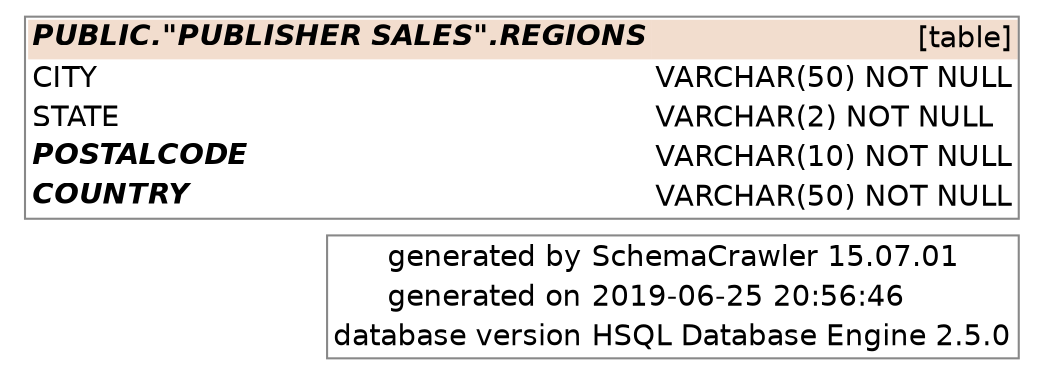 digraph "SchemaCrawler_Diagram" {

  graph [
    fontname="Helvetica"
    labeljust="r"
    rankdir="RL"

  ];
  
  node [
    fontname="Helvetica"
    shape="none"

  ];
  
  edge [
    fontname="Helvetica"

  ];


  /* Title Block -=-=-=-=-=-=-=-=-=-=-=-=-=- */
  graph [ 
    label=<
      <table border="1" cellborder="0" cellspacing="0" color="#888888">
	<tr>
		<td align='right'>generated by</td>
		<td align='left'>SchemaCrawler 15.07.01</td>
	</tr>
	<tr>
		<td align='right'>generated on</td>
		<td align='left'>2019-06-25 20:56:46</td>
	</tr>
	<tr>
		<td align='right'>database version</td>
		<td align='left'>HSQL Database Engine 2.5.0</td>
	</tr>
      </table>
    >
  ];

  /* PUBLIC."PUBLISHER SALES".REGIONS -=-=-=-=-=-=-=-=-=-=-=-=-=- */
  "regions_dbf65bbf" [
    label=<
      <table border="1" cellborder="0" cellspacing="0" color="#888888">
	<tr>
		<td colspan='2' bgcolor='#F2DDCE' align='left'><b><i>PUBLIC."PUBLISHER SALES".REGIONS</i></b></td>
		<td bgcolor='#F2DDCE' align='right'>[table]</td>
	</tr>
	<tr>
		<td port='city_a2f4ad8c.start' align='left'>CITY</td>
		<td align='left'> </td>
		<td port='city_a2f4ad8c.end' align='left'>VARCHAR(50) NOT NULL</td>
	</tr>
	<tr>
		<td port='state_a78de892.start' align='left'>STATE</td>
		<td align='left'> </td>
		<td port='state_a78de892.end' align='left'>VARCHAR(2) NOT NULL</td>
	</tr>
	<tr>
		<td port='postalcode_37ad5559.start' align='left'><b><i>POSTALCODE</i></b></td>
		<td align='left'> </td>
		<td port='postalcode_37ad5559.end' align='left'>VARCHAR(10) NOT NULL</td>
	</tr>
	<tr>
		<td port='country_6b7ff97.start' align='left'><b><i>COUNTRY</i></b></td>
		<td align='left'> </td>
		<td port='country_6b7ff97.end' align='left'>VARCHAR(50) NOT NULL</td>
	</tr>
      </table>
    >
  ];



}
